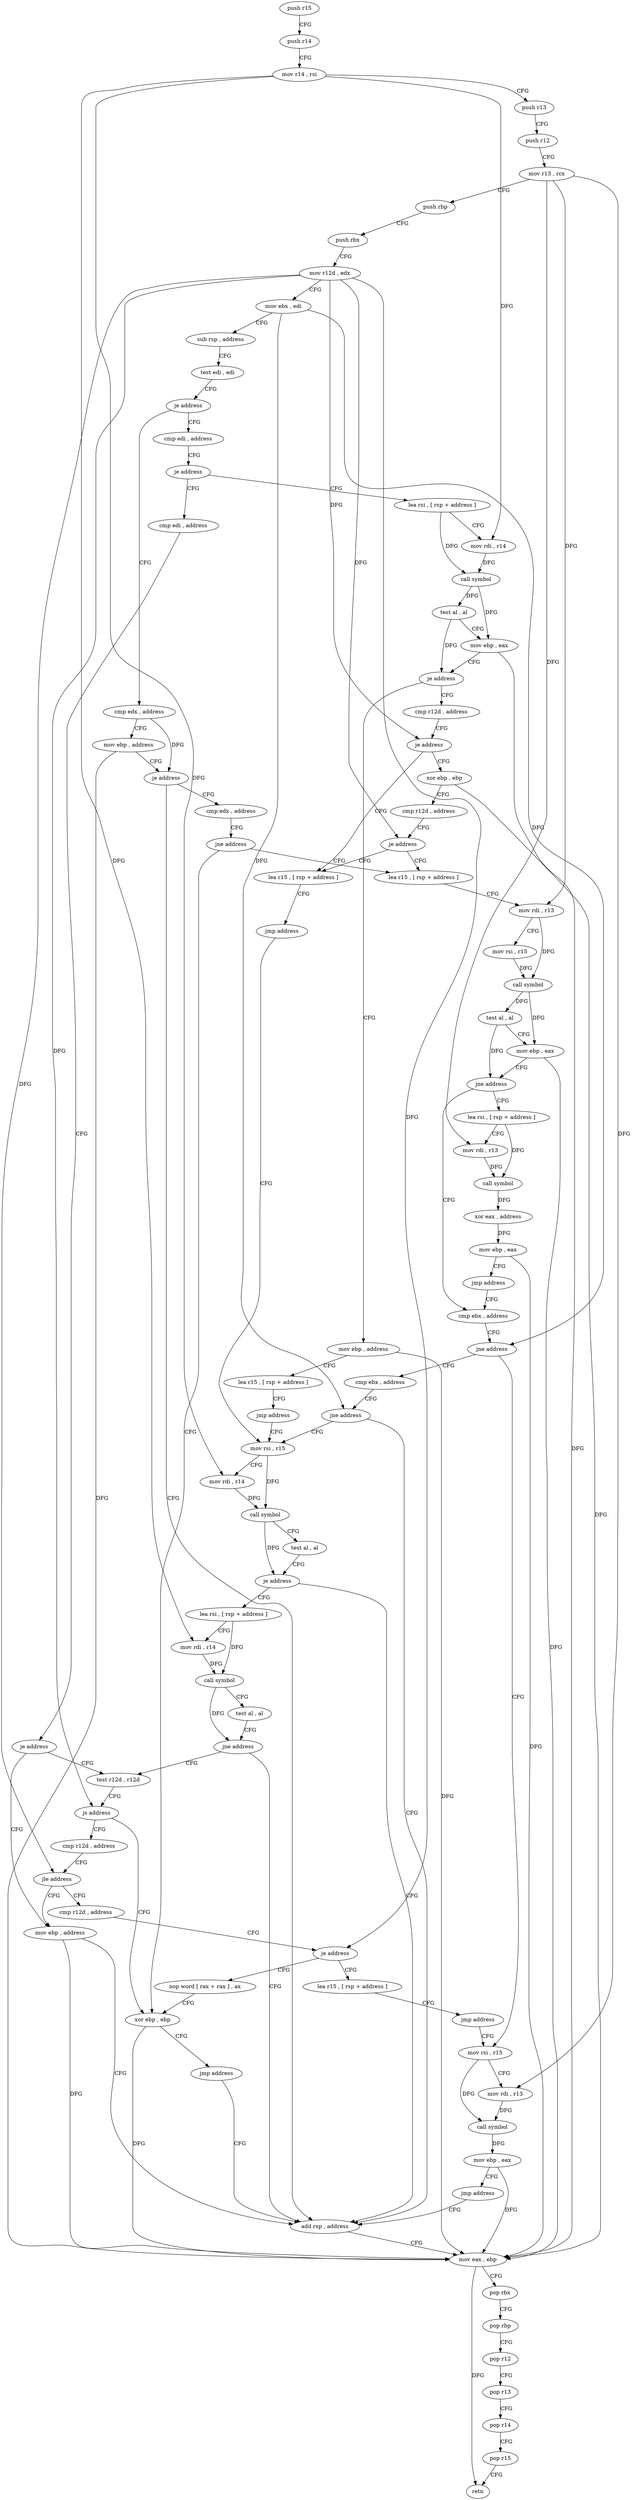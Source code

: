 digraph "func" {
"132848" [label = "push r15" ]
"132850" [label = "push r14" ]
"132852" [label = "mov r14 , rsi" ]
"132855" [label = "push r13" ]
"132857" [label = "push r12" ]
"132859" [label = "mov r13 , rcx" ]
"132862" [label = "push rbp" ]
"132863" [label = "push rbx" ]
"132864" [label = "mov r12d , edx" ]
"132867" [label = "mov ebx , edi" ]
"132869" [label = "sub rsp , address" ]
"132873" [label = "test edi , edi" ]
"132875" [label = "je address" ]
"132920" [label = "cmp edx , address" ]
"132877" [label = "cmp edi , address" ]
"132923" [label = "mov ebp , address" ]
"132928" [label = "je address" ]
"132900" [label = "add rsp , address" ]
"132930" [label = "cmp edx , address" ]
"132880" [label = "je address" ]
"133056" [label = "lea rsi , [ rsp + address ]" ]
"132886" [label = "cmp edi , address" ]
"132904" [label = "mov eax , ebp" ]
"132906" [label = "pop rbx" ]
"132907" [label = "pop rbp" ]
"132908" [label = "pop r12" ]
"132910" [label = "pop r13" ]
"132912" [label = "pop r14" ]
"132914" [label = "pop r15" ]
"132916" [label = "retn" ]
"132933" [label = "jne address" ]
"133048" [label = "xor ebp , ebp" ]
"132935" [label = "lea r15 , [ rsp + address ]" ]
"133061" [label = "mov rdi , r14" ]
"133064" [label = "call symbol" ]
"133069" [label = "test al , al" ]
"133071" [label = "mov ebp , eax" ]
"133073" [label = "je address" ]
"133136" [label = "mov ebp , address" ]
"133075" [label = "cmp r12d , address" ]
"132889" [label = "je address" ]
"133021" [label = "test r12d , r12d" ]
"132895" [label = "mov ebp , address" ]
"133050" [label = "jmp address" ]
"132940" [label = "mov rdi , r13" ]
"132943" [label = "mov rsi , r15" ]
"132946" [label = "call symbol" ]
"132951" [label = "test al , al" ]
"132953" [label = "mov ebp , eax" ]
"132955" [label = "jne address" ]
"133104" [label = "lea rsi , [ rsp + address ]" ]
"132961" [label = "cmp ebx , address" ]
"133141" [label = "lea r15 , [ rsp + address ]" ]
"133146" [label = "jmp address" ]
"132989" [label = "mov rsi , r15" ]
"133079" [label = "je address" ]
"133093" [label = "lea r15 , [ rsp + address ]" ]
"133081" [label = "xor ebp , ebp" ]
"133024" [label = "js address" ]
"133026" [label = "cmp r12d , address" ]
"133109" [label = "mov rdi , r13" ]
"133112" [label = "call symbol" ]
"133117" [label = "xor eax , address" ]
"133120" [label = "mov ebp , eax" ]
"133122" [label = "jmp address" ]
"132964" [label = "jne address" ]
"132984" [label = "cmp ebx , address" ]
"132966" [label = "mov rsi , r15" ]
"132992" [label = "mov rdi , r14" ]
"132995" [label = "call symbol" ]
"133000" [label = "test al , al" ]
"133002" [label = "je address" ]
"133004" [label = "lea rsi , [ rsp + address ]" ]
"133098" [label = "jmp address" ]
"133083" [label = "cmp r12d , address" ]
"133087" [label = "je address" ]
"133030" [label = "jle address" ]
"133036" [label = "cmp r12d , address" ]
"132987" [label = "jne address" ]
"132969" [label = "mov rdi , r13" ]
"132972" [label = "call symbol" ]
"132977" [label = "mov ebp , eax" ]
"132979" [label = "jmp address" ]
"133009" [label = "mov rdi , r14" ]
"133012" [label = "call symbol" ]
"133017" [label = "test al , al" ]
"133019" [label = "jne address" ]
"133040" [label = "je address" ]
"133151" [label = "lea r15 , [ rsp + address ]" ]
"133042" [label = "nop word [ rax + rax ] , ax" ]
"133156" [label = "jmp address" ]
"132848" -> "132850" [ label = "CFG" ]
"132850" -> "132852" [ label = "CFG" ]
"132852" -> "132855" [ label = "CFG" ]
"132852" -> "133061" [ label = "DFG" ]
"132852" -> "132992" [ label = "DFG" ]
"132852" -> "133009" [ label = "DFG" ]
"132855" -> "132857" [ label = "CFG" ]
"132857" -> "132859" [ label = "CFG" ]
"132859" -> "132862" [ label = "CFG" ]
"132859" -> "132940" [ label = "DFG" ]
"132859" -> "133109" [ label = "DFG" ]
"132859" -> "132969" [ label = "DFG" ]
"132862" -> "132863" [ label = "CFG" ]
"132863" -> "132864" [ label = "CFG" ]
"132864" -> "132867" [ label = "CFG" ]
"132864" -> "133079" [ label = "DFG" ]
"132864" -> "133024" [ label = "DFG" ]
"132864" -> "133087" [ label = "DFG" ]
"132864" -> "133030" [ label = "DFG" ]
"132864" -> "133040" [ label = "DFG" ]
"132867" -> "132869" [ label = "CFG" ]
"132867" -> "132964" [ label = "DFG" ]
"132867" -> "132987" [ label = "DFG" ]
"132869" -> "132873" [ label = "CFG" ]
"132873" -> "132875" [ label = "CFG" ]
"132875" -> "132920" [ label = "CFG" ]
"132875" -> "132877" [ label = "CFG" ]
"132920" -> "132923" [ label = "CFG" ]
"132920" -> "132928" [ label = "DFG" ]
"132877" -> "132880" [ label = "CFG" ]
"132923" -> "132928" [ label = "CFG" ]
"132923" -> "132904" [ label = "DFG" ]
"132928" -> "132900" [ label = "CFG" ]
"132928" -> "132930" [ label = "CFG" ]
"132900" -> "132904" [ label = "CFG" ]
"132930" -> "132933" [ label = "CFG" ]
"132880" -> "133056" [ label = "CFG" ]
"132880" -> "132886" [ label = "CFG" ]
"133056" -> "133061" [ label = "CFG" ]
"133056" -> "133064" [ label = "DFG" ]
"132886" -> "132889" [ label = "CFG" ]
"132904" -> "132906" [ label = "CFG" ]
"132904" -> "132916" [ label = "DFG" ]
"132906" -> "132907" [ label = "CFG" ]
"132907" -> "132908" [ label = "CFG" ]
"132908" -> "132910" [ label = "CFG" ]
"132910" -> "132912" [ label = "CFG" ]
"132912" -> "132914" [ label = "CFG" ]
"132914" -> "132916" [ label = "CFG" ]
"132933" -> "133048" [ label = "CFG" ]
"132933" -> "132935" [ label = "CFG" ]
"133048" -> "133050" [ label = "CFG" ]
"133048" -> "132904" [ label = "DFG" ]
"132935" -> "132940" [ label = "CFG" ]
"133061" -> "133064" [ label = "DFG" ]
"133064" -> "133069" [ label = "DFG" ]
"133064" -> "133071" [ label = "DFG" ]
"133069" -> "133071" [ label = "CFG" ]
"133069" -> "133073" [ label = "DFG" ]
"133071" -> "133073" [ label = "CFG" ]
"133071" -> "132904" [ label = "DFG" ]
"133073" -> "133136" [ label = "CFG" ]
"133073" -> "133075" [ label = "CFG" ]
"133136" -> "133141" [ label = "CFG" ]
"133136" -> "132904" [ label = "DFG" ]
"133075" -> "133079" [ label = "CFG" ]
"132889" -> "133021" [ label = "CFG" ]
"132889" -> "132895" [ label = "CFG" ]
"133021" -> "133024" [ label = "CFG" ]
"132895" -> "132900" [ label = "CFG" ]
"132895" -> "132904" [ label = "DFG" ]
"133050" -> "132900" [ label = "CFG" ]
"132940" -> "132943" [ label = "CFG" ]
"132940" -> "132946" [ label = "DFG" ]
"132943" -> "132946" [ label = "DFG" ]
"132946" -> "132951" [ label = "DFG" ]
"132946" -> "132953" [ label = "DFG" ]
"132951" -> "132953" [ label = "CFG" ]
"132951" -> "132955" [ label = "DFG" ]
"132953" -> "132955" [ label = "CFG" ]
"132953" -> "132904" [ label = "DFG" ]
"132955" -> "133104" [ label = "CFG" ]
"132955" -> "132961" [ label = "CFG" ]
"133104" -> "133109" [ label = "CFG" ]
"133104" -> "133112" [ label = "DFG" ]
"132961" -> "132964" [ label = "CFG" ]
"133141" -> "133146" [ label = "CFG" ]
"133146" -> "132989" [ label = "CFG" ]
"132989" -> "132992" [ label = "CFG" ]
"132989" -> "132995" [ label = "DFG" ]
"133079" -> "133093" [ label = "CFG" ]
"133079" -> "133081" [ label = "CFG" ]
"133093" -> "133098" [ label = "CFG" ]
"133081" -> "133083" [ label = "CFG" ]
"133081" -> "132904" [ label = "DFG" ]
"133024" -> "133048" [ label = "CFG" ]
"133024" -> "133026" [ label = "CFG" ]
"133026" -> "133030" [ label = "CFG" ]
"133109" -> "133112" [ label = "DFG" ]
"133112" -> "133117" [ label = "DFG" ]
"133117" -> "133120" [ label = "DFG" ]
"133120" -> "133122" [ label = "CFG" ]
"133120" -> "132904" [ label = "DFG" ]
"133122" -> "132961" [ label = "CFG" ]
"132964" -> "132984" [ label = "CFG" ]
"132964" -> "132966" [ label = "CFG" ]
"132984" -> "132987" [ label = "CFG" ]
"132966" -> "132969" [ label = "CFG" ]
"132966" -> "132972" [ label = "DFG" ]
"132992" -> "132995" [ label = "DFG" ]
"132995" -> "133000" [ label = "CFG" ]
"132995" -> "133002" [ label = "DFG" ]
"133000" -> "133002" [ label = "CFG" ]
"133002" -> "132900" [ label = "CFG" ]
"133002" -> "133004" [ label = "CFG" ]
"133004" -> "133009" [ label = "CFG" ]
"133004" -> "133012" [ label = "DFG" ]
"133098" -> "132989" [ label = "CFG" ]
"133083" -> "133087" [ label = "CFG" ]
"133087" -> "132935" [ label = "CFG" ]
"133087" -> "133093" [ label = "CFG" ]
"133030" -> "132895" [ label = "CFG" ]
"133030" -> "133036" [ label = "CFG" ]
"133036" -> "133040" [ label = "CFG" ]
"132987" -> "132900" [ label = "CFG" ]
"132987" -> "132989" [ label = "CFG" ]
"132969" -> "132972" [ label = "DFG" ]
"132972" -> "132977" [ label = "DFG" ]
"132977" -> "132979" [ label = "CFG" ]
"132977" -> "132904" [ label = "DFG" ]
"132979" -> "132900" [ label = "CFG" ]
"133009" -> "133012" [ label = "DFG" ]
"133012" -> "133017" [ label = "CFG" ]
"133012" -> "133019" [ label = "DFG" ]
"133017" -> "133019" [ label = "CFG" ]
"133019" -> "132900" [ label = "CFG" ]
"133019" -> "133021" [ label = "CFG" ]
"133040" -> "133151" [ label = "CFG" ]
"133040" -> "133042" [ label = "CFG" ]
"133151" -> "133156" [ label = "CFG" ]
"133042" -> "133048" [ label = "CFG" ]
"133156" -> "132966" [ label = "CFG" ]
}
